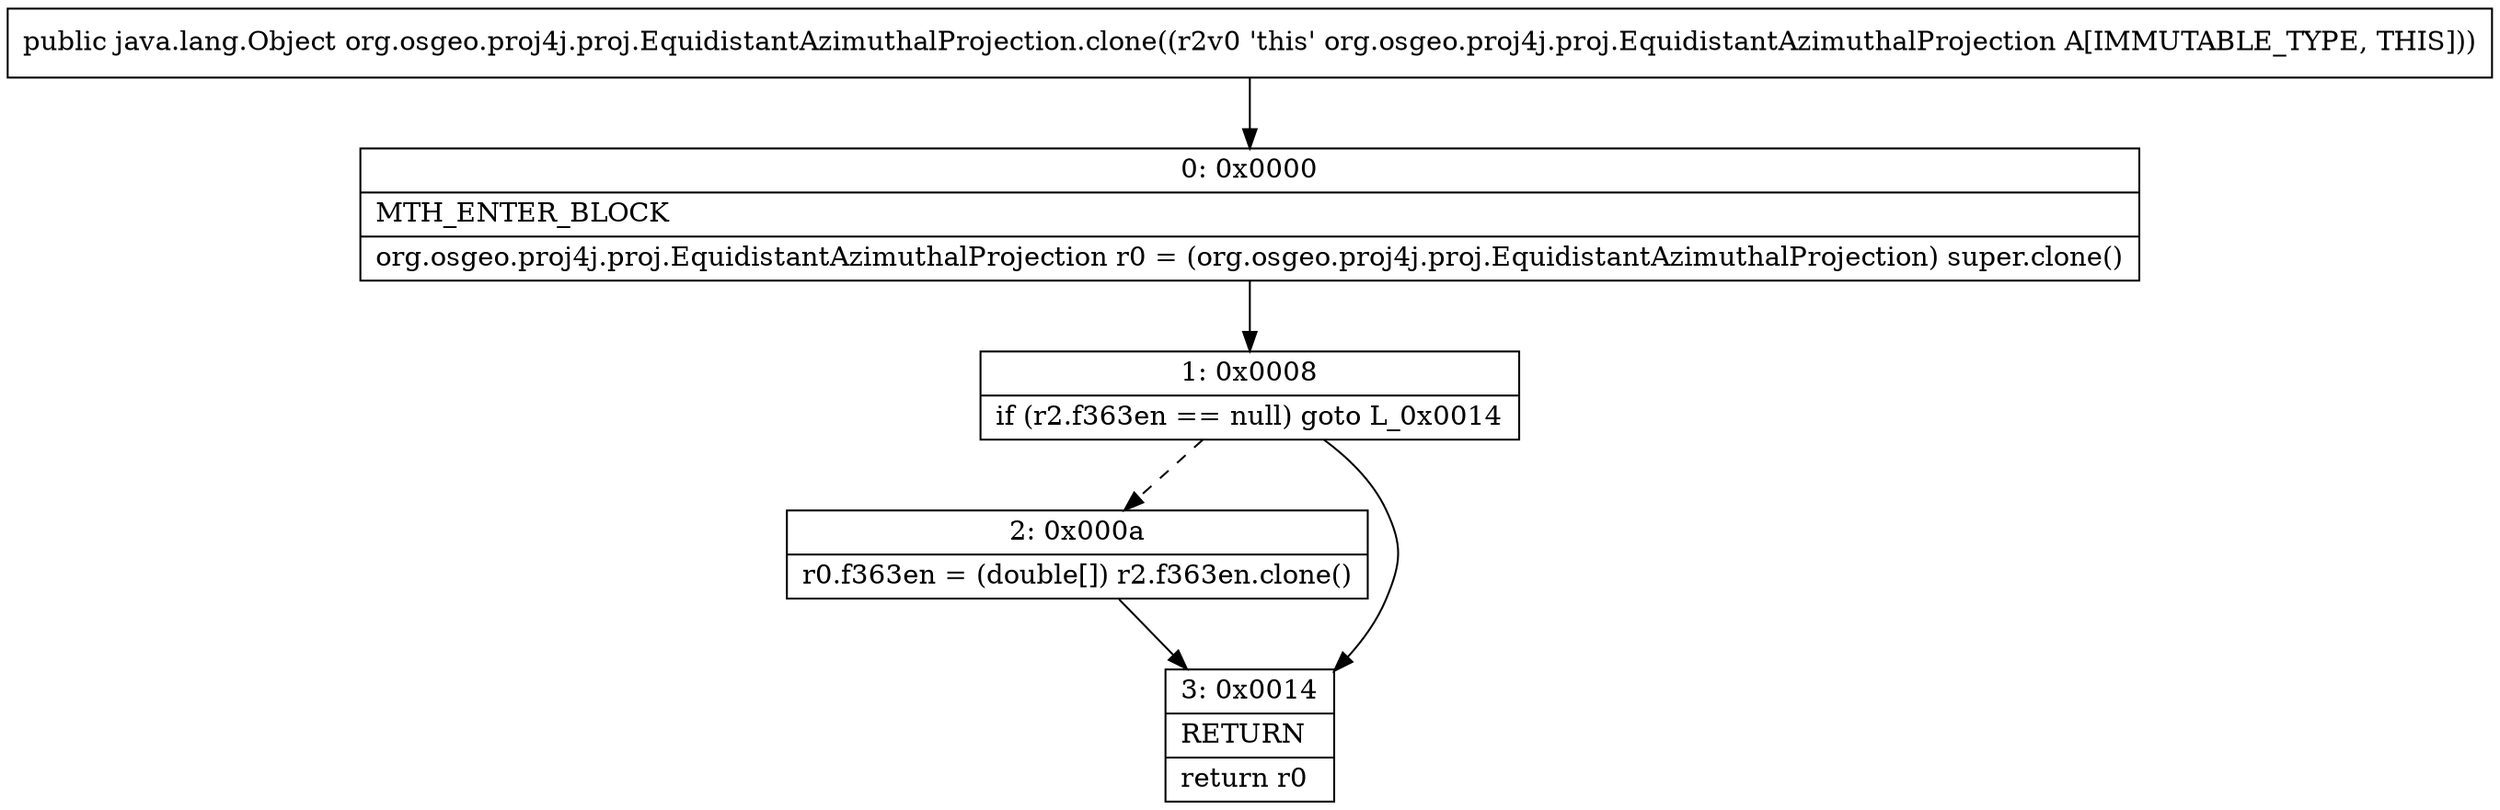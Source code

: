 digraph "CFG fororg.osgeo.proj4j.proj.EquidistantAzimuthalProjection.clone()Ljava\/lang\/Object;" {
Node_0 [shape=record,label="{0\:\ 0x0000|MTH_ENTER_BLOCK\l|org.osgeo.proj4j.proj.EquidistantAzimuthalProjection r0 = (org.osgeo.proj4j.proj.EquidistantAzimuthalProjection) super.clone()\l}"];
Node_1 [shape=record,label="{1\:\ 0x0008|if (r2.f363en == null) goto L_0x0014\l}"];
Node_2 [shape=record,label="{2\:\ 0x000a|r0.f363en = (double[]) r2.f363en.clone()\l}"];
Node_3 [shape=record,label="{3\:\ 0x0014|RETURN\l|return r0\l}"];
MethodNode[shape=record,label="{public java.lang.Object org.osgeo.proj4j.proj.EquidistantAzimuthalProjection.clone((r2v0 'this' org.osgeo.proj4j.proj.EquidistantAzimuthalProjection A[IMMUTABLE_TYPE, THIS])) }"];
MethodNode -> Node_0;
Node_0 -> Node_1;
Node_1 -> Node_2[style=dashed];
Node_1 -> Node_3;
Node_2 -> Node_3;
}

